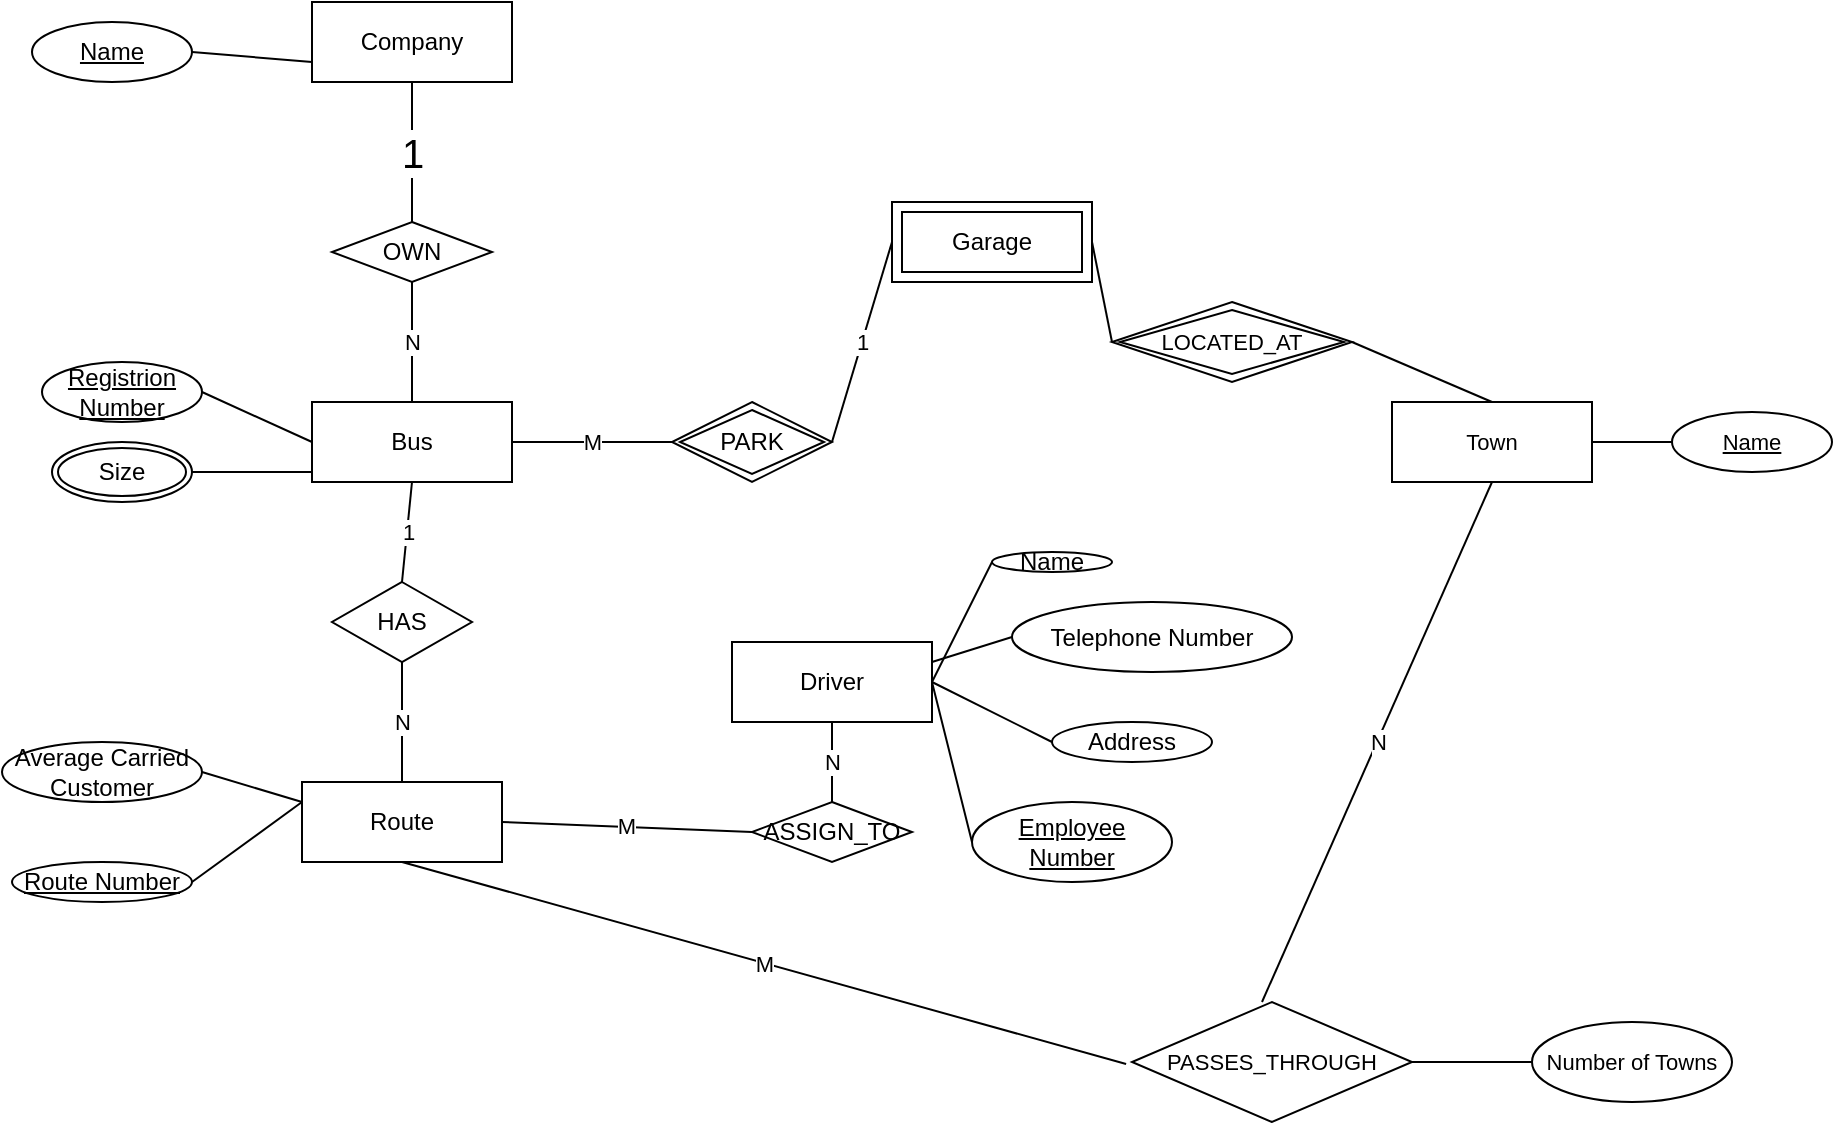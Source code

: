 <mxfile version="20.8.11" type="github">
  <diagram name="Page-1" id="byyhZGZG3JCeQmkgEBOb">
    <mxGraphModel dx="934" dy="1671" grid="1" gridSize="10" guides="1" tooltips="1" connect="1" arrows="1" fold="1" page="1" pageScale="1" pageWidth="850" pageHeight="1100" math="0" shadow="0">
      <root>
        <mxCell id="0" />
        <mxCell id="1" parent="0" />
        <mxCell id="nuvW03jMFRnIzfuUqOyy-1" value="Company" style="whiteSpace=wrap;html=1;align=center;" vertex="1" parent="1">
          <mxGeometry x="380" y="-200" width="100" height="40" as="geometry" />
        </mxCell>
        <mxCell id="nuvW03jMFRnIzfuUqOyy-2" value="Bus" style="whiteSpace=wrap;html=1;align=center;" vertex="1" parent="1">
          <mxGeometry x="380" width="100" height="40" as="geometry" />
        </mxCell>
        <mxCell id="nuvW03jMFRnIzfuUqOyy-3" value="Driver" style="whiteSpace=wrap;html=1;align=center;" vertex="1" parent="1">
          <mxGeometry x="590" y="120" width="100" height="40" as="geometry" />
        </mxCell>
        <mxCell id="nuvW03jMFRnIzfuUqOyy-4" value="Route" style="whiteSpace=wrap;html=1;align=center;" vertex="1" parent="1">
          <mxGeometry x="375" y="190" width="100" height="40" as="geometry" />
        </mxCell>
        <mxCell id="nuvW03jMFRnIzfuUqOyy-7" value="Registrion Number" style="ellipse;whiteSpace=wrap;html=1;align=center;fontStyle=4;" vertex="1" parent="1">
          <mxGeometry x="245" y="-20" width="80" height="30" as="geometry" />
        </mxCell>
        <mxCell id="nuvW03jMFRnIzfuUqOyy-9" value="Route Number" style="ellipse;whiteSpace=wrap;html=1;align=center;fontStyle=4;" vertex="1" parent="1">
          <mxGeometry x="230" y="230" width="90" height="20" as="geometry" />
        </mxCell>
        <mxCell id="nuvW03jMFRnIzfuUqOyy-10" value="Average Carried Customer" style="ellipse;whiteSpace=wrap;html=1;align=center;" vertex="1" parent="1">
          <mxGeometry x="225" y="170" width="100" height="30" as="geometry" />
        </mxCell>
        <mxCell id="nuvW03jMFRnIzfuUqOyy-11" value="Employee Number" style="ellipse;whiteSpace=wrap;html=1;align=center;fontStyle=4;" vertex="1" parent="1">
          <mxGeometry x="710" y="200" width="100" height="40" as="geometry" />
        </mxCell>
        <mxCell id="nuvW03jMFRnIzfuUqOyy-12" value="Name" style="ellipse;whiteSpace=wrap;html=1;align=center;" vertex="1" parent="1">
          <mxGeometry x="720" y="75" width="60" height="10" as="geometry" />
        </mxCell>
        <mxCell id="nuvW03jMFRnIzfuUqOyy-13" value="Address" style="ellipse;whiteSpace=wrap;html=1;align=center;" vertex="1" parent="1">
          <mxGeometry x="750" y="160" width="80" height="20" as="geometry" />
        </mxCell>
        <mxCell id="nuvW03jMFRnIzfuUqOyy-14" value="Telephone Number" style="ellipse;whiteSpace=wrap;html=1;align=center;" vertex="1" parent="1">
          <mxGeometry x="730" y="100" width="140" height="35" as="geometry" />
        </mxCell>
        <mxCell id="nuvW03jMFRnIzfuUqOyy-17" value="Garage" style="shape=ext;margin=3;double=1;whiteSpace=wrap;html=1;align=center;" vertex="1" parent="1">
          <mxGeometry x="670" y="-100" width="100" height="40" as="geometry" />
        </mxCell>
        <mxCell id="nuvW03jMFRnIzfuUqOyy-19" value="Name" style="ellipse;whiteSpace=wrap;html=1;align=center;fontStyle=4;" vertex="1" parent="1">
          <mxGeometry x="240" y="-190" width="80" height="30" as="geometry" />
        </mxCell>
        <mxCell id="nuvW03jMFRnIzfuUqOyy-20" value="OWN" style="shape=rhombus;perimeter=rhombusPerimeter;whiteSpace=wrap;html=1;align=center;" vertex="1" parent="1">
          <mxGeometry x="390" y="-90" width="80" height="30" as="geometry" />
        </mxCell>
        <mxCell id="nuvW03jMFRnIzfuUqOyy-21" value="Size" style="ellipse;shape=doubleEllipse;margin=3;whiteSpace=wrap;html=1;align=center;" vertex="1" parent="1">
          <mxGeometry x="250" y="20" width="70" height="30" as="geometry" />
        </mxCell>
        <mxCell id="nuvW03jMFRnIzfuUqOyy-22" value="HAS" style="shape=rhombus;perimeter=rhombusPerimeter;whiteSpace=wrap;html=1;align=center;" vertex="1" parent="1">
          <mxGeometry x="390" y="90" width="70" height="40" as="geometry" />
        </mxCell>
        <mxCell id="nuvW03jMFRnIzfuUqOyy-25" value="PARK" style="shape=rhombus;double=1;perimeter=rhombusPerimeter;whiteSpace=wrap;html=1;align=center;" vertex="1" parent="1">
          <mxGeometry x="560" width="80" height="40" as="geometry" />
        </mxCell>
        <mxCell id="nuvW03jMFRnIzfuUqOyy-31" value="ASSIGN_TO" style="shape=rhombus;perimeter=rhombusPerimeter;whiteSpace=wrap;html=1;align=center;" vertex="1" parent="1">
          <mxGeometry x="600" y="200" width="80" height="30" as="geometry" />
        </mxCell>
        <mxCell id="nuvW03jMFRnIzfuUqOyy-33" value="1" style="endArrow=none;html=1;rounded=0;exitX=0.5;exitY=1;exitDx=0;exitDy=0;entryX=0.5;entryY=0;entryDx=0;entryDy=0;strokeWidth=1;fontSize=20;" edge="1" parent="1" source="nuvW03jMFRnIzfuUqOyy-1" target="nuvW03jMFRnIzfuUqOyy-20">
          <mxGeometry relative="1" as="geometry">
            <mxPoint x="530" y="100" as="sourcePoint" />
            <mxPoint x="690" y="100" as="targetPoint" />
          </mxGeometry>
        </mxCell>
        <mxCell id="nuvW03jMFRnIzfuUqOyy-34" value="1" style="endArrow=none;html=1;rounded=0;entryX=0.5;entryY=0;entryDx=0;entryDy=0;exitX=0.5;exitY=1;exitDx=0;exitDy=0;" edge="1" parent="1" source="nuvW03jMFRnIzfuUqOyy-2" target="nuvW03jMFRnIzfuUqOyy-22">
          <mxGeometry relative="1" as="geometry">
            <mxPoint x="420" y="40" as="sourcePoint" />
            <mxPoint x="690" y="100" as="targetPoint" />
          </mxGeometry>
        </mxCell>
        <mxCell id="nuvW03jMFRnIzfuUqOyy-35" value="N" style="endArrow=none;html=1;rounded=0;exitX=0.5;exitY=1;exitDx=0;exitDy=0;entryX=0.5;entryY=0;entryDx=0;entryDy=0;" edge="1" parent="1" source="nuvW03jMFRnIzfuUqOyy-22" target="nuvW03jMFRnIzfuUqOyy-4">
          <mxGeometry relative="1" as="geometry">
            <mxPoint x="530" y="100" as="sourcePoint" />
            <mxPoint x="690" y="100" as="targetPoint" />
          </mxGeometry>
        </mxCell>
        <mxCell id="nuvW03jMFRnIzfuUqOyy-38" value="M" style="endArrow=none;html=1;rounded=0;exitX=0.5;exitY=1;exitDx=0;exitDy=0;entryX=0.047;entryY=0.517;entryDx=0;entryDy=0;entryPerimeter=0;" edge="1" parent="1" source="nuvW03jMFRnIzfuUqOyy-4">
          <mxGeometry relative="1" as="geometry">
            <mxPoint x="530" y="100" as="sourcePoint" />
            <mxPoint x="787.05" y="331.02" as="targetPoint" />
          </mxGeometry>
        </mxCell>
        <mxCell id="nuvW03jMFRnIzfuUqOyy-39" value="N" style="endArrow=none;html=1;rounded=0;exitX=0.5;exitY=1;exitDx=0;exitDy=0;entryX=0.5;entryY=0;entryDx=0;entryDy=0;" edge="1" parent="1" source="nuvW03jMFRnIzfuUqOyy-61">
          <mxGeometry relative="1" as="geometry">
            <mxPoint x="900" y="40" as="sourcePoint" />
            <mxPoint x="855" y="300" as="targetPoint" />
          </mxGeometry>
        </mxCell>
        <mxCell id="nuvW03jMFRnIzfuUqOyy-40" value="M" style="endArrow=none;html=1;rounded=0;exitX=1;exitY=0.5;exitDx=0;exitDy=0;entryX=0;entryY=0.5;entryDx=0;entryDy=0;" edge="1" parent="1" source="nuvW03jMFRnIzfuUqOyy-2" target="nuvW03jMFRnIzfuUqOyy-25">
          <mxGeometry relative="1" as="geometry">
            <mxPoint x="530" y="100" as="sourcePoint" />
            <mxPoint x="690" y="100" as="targetPoint" />
          </mxGeometry>
        </mxCell>
        <mxCell id="nuvW03jMFRnIzfuUqOyy-41" value="N" style="endArrow=none;html=1;rounded=0;exitX=0.5;exitY=1;exitDx=0;exitDy=0;" edge="1" parent="1" source="nuvW03jMFRnIzfuUqOyy-20" target="nuvW03jMFRnIzfuUqOyy-2">
          <mxGeometry relative="1" as="geometry">
            <mxPoint x="530" y="100" as="sourcePoint" />
            <mxPoint x="690" y="100" as="targetPoint" />
          </mxGeometry>
        </mxCell>
        <mxCell id="nuvW03jMFRnIzfuUqOyy-42" value="1" style="endArrow=none;html=1;rounded=0;exitX=1;exitY=0.5;exitDx=0;exitDy=0;entryX=0;entryY=0.5;entryDx=0;entryDy=0;" edge="1" parent="1" source="nuvW03jMFRnIzfuUqOyy-25" target="nuvW03jMFRnIzfuUqOyy-17">
          <mxGeometry relative="1" as="geometry">
            <mxPoint x="530" y="100" as="sourcePoint" />
            <mxPoint x="850" y="20" as="targetPoint" />
          </mxGeometry>
        </mxCell>
        <mxCell id="nuvW03jMFRnIzfuUqOyy-46" value="" style="endArrow=none;html=1;rounded=0;exitX=1;exitY=0.5;exitDx=0;exitDy=0;entryX=0;entryY=0.5;entryDx=0;entryDy=0;" edge="1" parent="1" source="nuvW03jMFRnIzfuUqOyy-7" target="nuvW03jMFRnIzfuUqOyy-2">
          <mxGeometry relative="1" as="geometry">
            <mxPoint x="530" y="40" as="sourcePoint" />
            <mxPoint x="690" y="40" as="targetPoint" />
          </mxGeometry>
        </mxCell>
        <mxCell id="nuvW03jMFRnIzfuUqOyy-47" value="" style="line;strokeWidth=1;rotatable=0;dashed=0;labelPosition=right;align=left;verticalAlign=middle;spacingTop=0;spacingLeft=6;points=[];portConstraint=eastwest;" vertex="1" parent="1">
          <mxGeometry x="320" y="30" width="60" height="10" as="geometry" />
        </mxCell>
        <mxCell id="nuvW03jMFRnIzfuUqOyy-49" value="" style="endArrow=none;html=1;rounded=0;exitX=1;exitY=0.5;exitDx=0;exitDy=0;entryX=0;entryY=0.25;entryDx=0;entryDy=0;" edge="1" parent="1" source="nuvW03jMFRnIzfuUqOyy-10" target="nuvW03jMFRnIzfuUqOyy-4">
          <mxGeometry relative="1" as="geometry">
            <mxPoint x="530" y="40" as="sourcePoint" />
            <mxPoint x="690" y="40" as="targetPoint" />
          </mxGeometry>
        </mxCell>
        <mxCell id="nuvW03jMFRnIzfuUqOyy-50" value="" style="endArrow=none;html=1;rounded=0;exitX=1;exitY=0.5;exitDx=0;exitDy=0;entryX=0;entryY=0.25;entryDx=0;entryDy=0;" edge="1" parent="1" source="nuvW03jMFRnIzfuUqOyy-9" target="nuvW03jMFRnIzfuUqOyy-4">
          <mxGeometry relative="1" as="geometry">
            <mxPoint x="530" y="40" as="sourcePoint" />
            <mxPoint x="370" y="200" as="targetPoint" />
          </mxGeometry>
        </mxCell>
        <mxCell id="nuvW03jMFRnIzfuUqOyy-51" value="N" style="endArrow=none;html=1;rounded=0;exitX=0.5;exitY=1;exitDx=0;exitDy=0;entryX=0.5;entryY=0;entryDx=0;entryDy=0;" edge="1" parent="1" source="nuvW03jMFRnIzfuUqOyy-3" target="nuvW03jMFRnIzfuUqOyy-31">
          <mxGeometry relative="1" as="geometry">
            <mxPoint x="530" y="40" as="sourcePoint" />
            <mxPoint x="690" y="40" as="targetPoint" />
          </mxGeometry>
        </mxCell>
        <mxCell id="nuvW03jMFRnIzfuUqOyy-52" value="M" style="endArrow=none;html=1;rounded=0;exitX=1;exitY=0.5;exitDx=0;exitDy=0;entryX=0;entryY=0.5;entryDx=0;entryDy=0;" edge="1" parent="1" source="nuvW03jMFRnIzfuUqOyy-4" target="nuvW03jMFRnIzfuUqOyy-31">
          <mxGeometry relative="1" as="geometry">
            <mxPoint x="530" y="40" as="sourcePoint" />
            <mxPoint x="690" y="40" as="targetPoint" />
          </mxGeometry>
        </mxCell>
        <mxCell id="nuvW03jMFRnIzfuUqOyy-53" value="" style="endArrow=none;html=1;rounded=0;exitX=1;exitY=0.5;exitDx=0;exitDy=0;entryX=0;entryY=0.5;entryDx=0;entryDy=0;" edge="1" parent="1" source="nuvW03jMFRnIzfuUqOyy-3" target="nuvW03jMFRnIzfuUqOyy-12">
          <mxGeometry relative="1" as="geometry">
            <mxPoint x="530" y="40" as="sourcePoint" />
            <mxPoint x="690" y="40" as="targetPoint" />
          </mxGeometry>
        </mxCell>
        <mxCell id="nuvW03jMFRnIzfuUqOyy-55" value="" style="endArrow=none;html=1;rounded=0;exitX=1;exitY=0.25;exitDx=0;exitDy=0;entryX=0;entryY=0.5;entryDx=0;entryDy=0;" edge="1" parent="1" source="nuvW03jMFRnIzfuUqOyy-3" target="nuvW03jMFRnIzfuUqOyy-14">
          <mxGeometry relative="1" as="geometry">
            <mxPoint x="530" y="40" as="sourcePoint" />
            <mxPoint x="690" y="40" as="targetPoint" />
          </mxGeometry>
        </mxCell>
        <mxCell id="nuvW03jMFRnIzfuUqOyy-56" value="" style="endArrow=none;html=1;rounded=0;entryX=0;entryY=0.5;entryDx=0;entryDy=0;" edge="1" parent="1" target="nuvW03jMFRnIzfuUqOyy-13">
          <mxGeometry relative="1" as="geometry">
            <mxPoint x="690" y="140" as="sourcePoint" />
            <mxPoint x="690" y="40" as="targetPoint" />
          </mxGeometry>
        </mxCell>
        <mxCell id="nuvW03jMFRnIzfuUqOyy-57" value="" style="endArrow=none;html=1;rounded=0;exitX=1;exitY=0.5;exitDx=0;exitDy=0;entryX=0;entryY=0.5;entryDx=0;entryDy=0;" edge="1" parent="1" source="nuvW03jMFRnIzfuUqOyy-3" target="nuvW03jMFRnIzfuUqOyy-11">
          <mxGeometry relative="1" as="geometry">
            <mxPoint x="530" y="40" as="sourcePoint" />
            <mxPoint x="690" y="40" as="targetPoint" />
          </mxGeometry>
        </mxCell>
        <mxCell id="nuvW03jMFRnIzfuUqOyy-58" value="" style="endArrow=none;html=1;rounded=0;strokeWidth=1;fontSize=20;exitX=1;exitY=0.5;exitDx=0;exitDy=0;entryX=0;entryY=0.75;entryDx=0;entryDy=0;" edge="1" parent="1" source="nuvW03jMFRnIzfuUqOyy-19" target="nuvW03jMFRnIzfuUqOyy-1">
          <mxGeometry relative="1" as="geometry">
            <mxPoint x="530" y="40" as="sourcePoint" />
            <mxPoint x="690" y="40" as="targetPoint" />
          </mxGeometry>
        </mxCell>
        <mxCell id="nuvW03jMFRnIzfuUqOyy-59" value="Number of Towns" style="ellipse;whiteSpace=wrap;html=1;align=center;fontSize=11;fontStyle=0;strokeColor=default;" vertex="1" parent="1">
          <mxGeometry x="990" y="310" width="100" height="40" as="geometry" />
        </mxCell>
        <mxCell id="nuvW03jMFRnIzfuUqOyy-60" value="" style="endArrow=none;html=1;rounded=0;strokeWidth=1;fontSize=11;entryX=0;entryY=0.5;entryDx=0;entryDy=0;exitX=1;exitY=0.5;exitDx=0;exitDy=0;" edge="1" parent="1" target="nuvW03jMFRnIzfuUqOyy-59">
          <mxGeometry relative="1" as="geometry">
            <mxPoint x="930" y="330" as="sourcePoint" />
            <mxPoint x="810" y="230" as="targetPoint" />
          </mxGeometry>
        </mxCell>
        <mxCell id="nuvW03jMFRnIzfuUqOyy-61" value="Town" style="whiteSpace=wrap;html=1;align=center;strokeColor=default;fontSize=11;" vertex="1" parent="1">
          <mxGeometry x="920" width="100" height="40" as="geometry" />
        </mxCell>
        <mxCell id="nuvW03jMFRnIzfuUqOyy-62" value="" style="endArrow=none;html=1;rounded=0;strokeWidth=1;fontSize=11;exitX=1;exitY=0.5;exitDx=0;exitDy=0;entryX=0.5;entryY=0;entryDx=0;entryDy=0;startArrow=none;" edge="1" parent="1" source="nuvW03jMFRnIzfuUqOyy-64" target="nuvW03jMFRnIzfuUqOyy-61">
          <mxGeometry relative="1" as="geometry">
            <mxPoint x="550" y="120" as="sourcePoint" />
            <mxPoint x="710" y="120" as="targetPoint" />
          </mxGeometry>
        </mxCell>
        <mxCell id="nuvW03jMFRnIzfuUqOyy-65" value="" style="endArrow=none;html=1;rounded=0;strokeWidth=1;fontSize=11;exitX=1;exitY=0.5;exitDx=0;exitDy=0;entryX=0;entryY=0.5;entryDx=0;entryDy=0;" edge="1" parent="1" source="nuvW03jMFRnIzfuUqOyy-17" target="nuvW03jMFRnIzfuUqOyy-64">
          <mxGeometry relative="1" as="geometry">
            <mxPoint x="770" y="-80" as="sourcePoint" />
            <mxPoint x="900" as="targetPoint" />
          </mxGeometry>
        </mxCell>
        <mxCell id="nuvW03jMFRnIzfuUqOyy-64" value="LOCATED_AT" style="shape=rhombus;double=1;perimeter=rhombusPerimeter;whiteSpace=wrap;html=1;align=center;strokeColor=default;fontSize=11;" vertex="1" parent="1">
          <mxGeometry x="780" y="-50" width="120" height="40" as="geometry" />
        </mxCell>
        <mxCell id="nuvW03jMFRnIzfuUqOyy-66" value="PASSES_THROUGH" style="shape=rhombus;perimeter=rhombusPerimeter;whiteSpace=wrap;html=1;align=center;strokeColor=default;fontSize=11;direction=west;" vertex="1" parent="1">
          <mxGeometry x="790" y="300" width="140" height="60" as="geometry" />
        </mxCell>
        <mxCell id="nuvW03jMFRnIzfuUqOyy-67" value="Name" style="ellipse;whiteSpace=wrap;html=1;align=center;fontStyle=4;strokeColor=default;fontSize=11;" vertex="1" parent="1">
          <mxGeometry x="1060" y="5" width="80" height="30" as="geometry" />
        </mxCell>
        <mxCell id="nuvW03jMFRnIzfuUqOyy-68" value="" style="endArrow=none;html=1;rounded=0;strokeWidth=1;fontSize=11;exitX=1;exitY=0.5;exitDx=0;exitDy=0;entryX=0;entryY=0.5;entryDx=0;entryDy=0;" edge="1" parent="1" source="nuvW03jMFRnIzfuUqOyy-61" target="nuvW03jMFRnIzfuUqOyy-67">
          <mxGeometry relative="1" as="geometry">
            <mxPoint x="680" y="100" as="sourcePoint" />
            <mxPoint x="840" y="100" as="targetPoint" />
          </mxGeometry>
        </mxCell>
      </root>
    </mxGraphModel>
  </diagram>
</mxfile>
